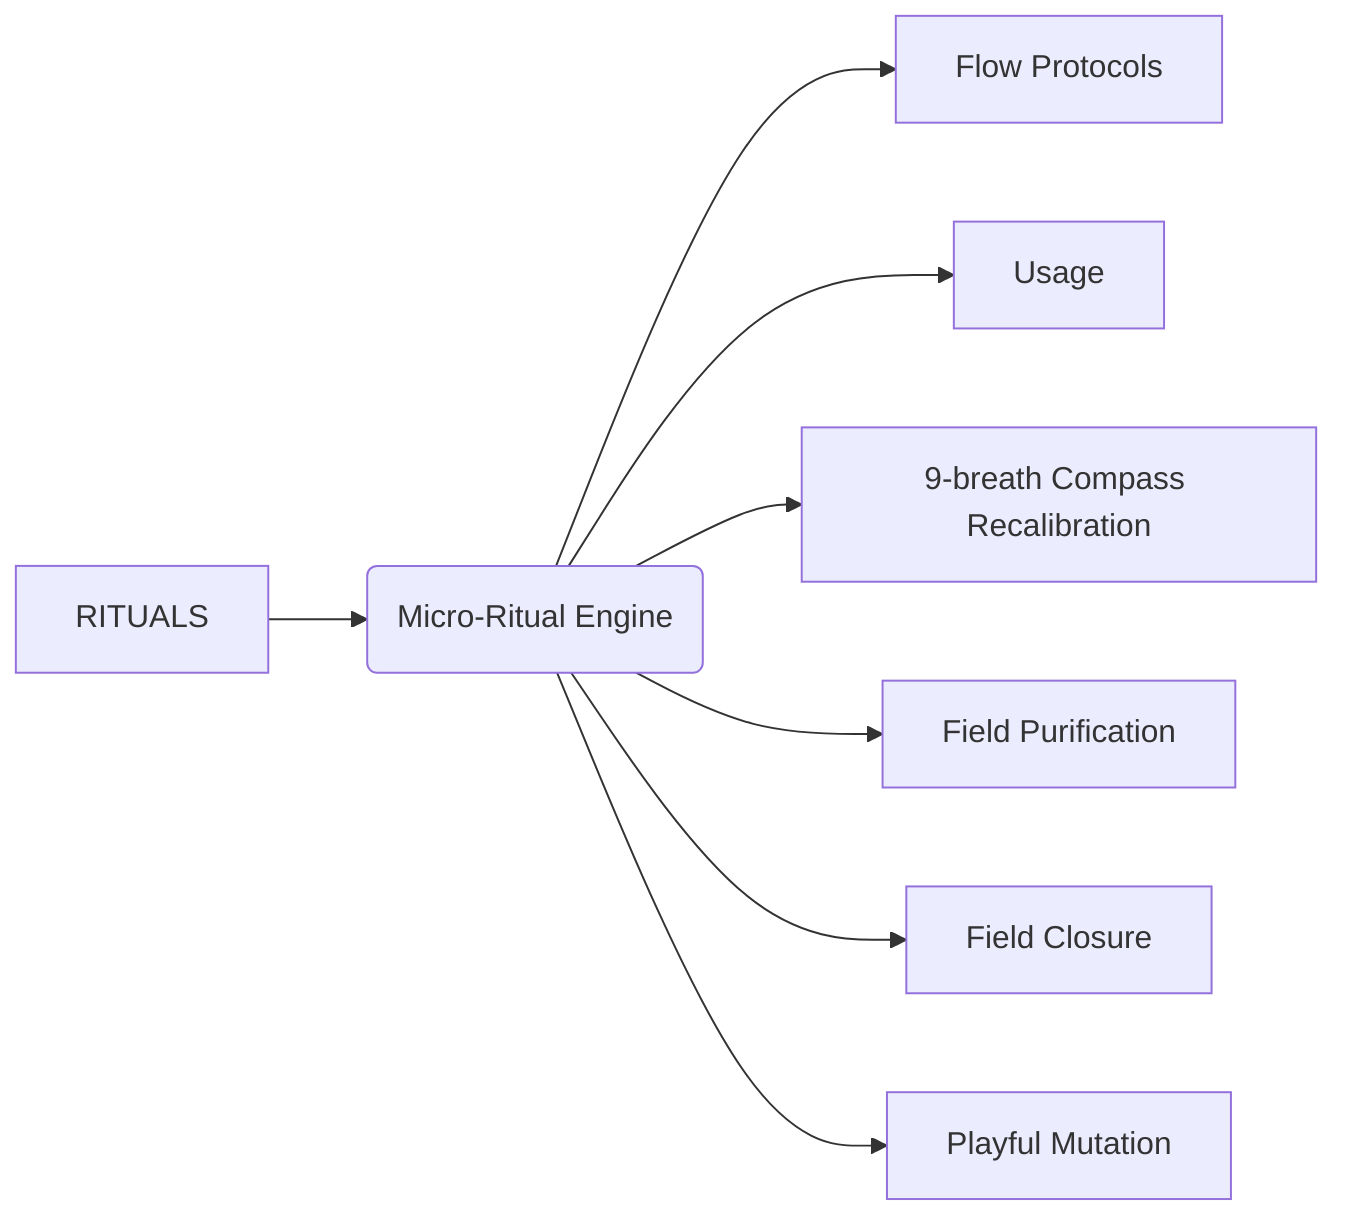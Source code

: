 graph LR
    A[RITUALS] --> B(Micro-Ritual Engine)

    B --> B1[Flow Protocols]
    B --> B2[Usage]
    B --> B3[9-breath Compass Recalibration]
    B --> B4[Field Purification]
    B --> B5[Field Closure]
    B --> B6[Playful Mutation]